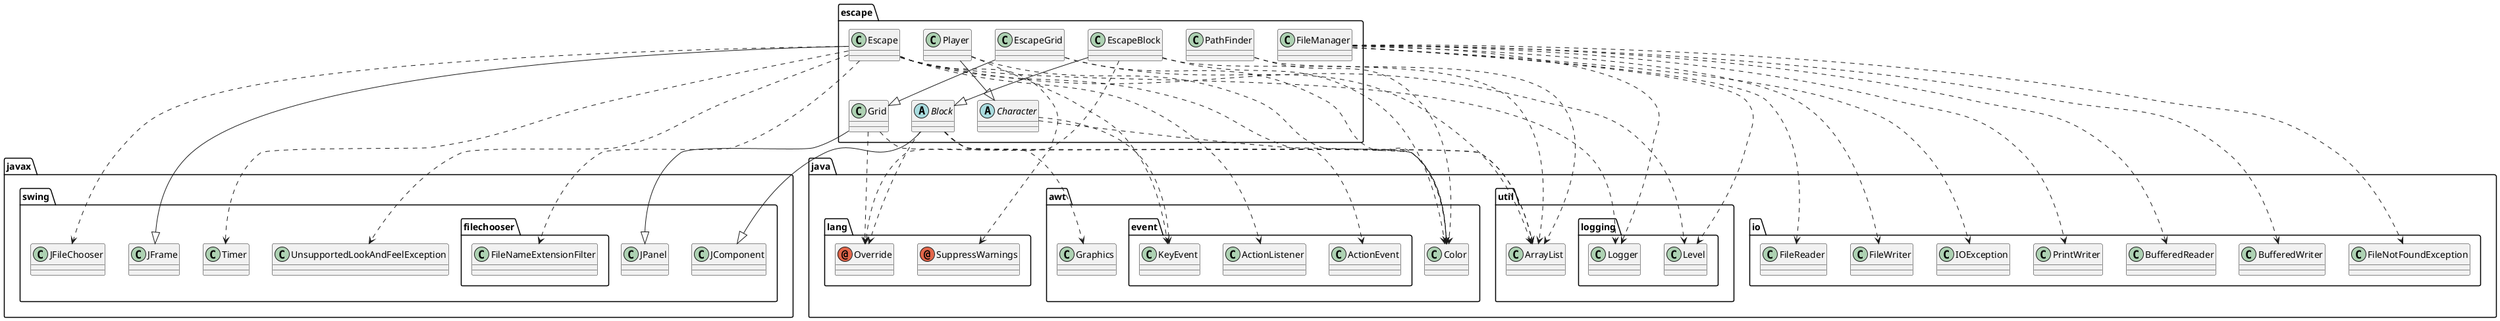 @startuml
abstract class escape.Block
abstract class escape.Character
annotation java.lang.Override
annotation java.lang.SuppressWarnings
class escape.Escape
class escape.EscapeBlock
class escape.EscapeGrid
class escape.FileManager
class escape.Grid
class escape.PathFinder
class escape.Player
class java.awt.Color
class java.awt.Graphics
class java.awt.event.ActionEvent
class java.awt.event.ActionListener
class java.awt.event.KeyEvent
class java.io.BufferedReader
class java.io.BufferedWriter
class java.io.FileNotFoundException
class java.io.FileReader
class java.io.FileWriter
class java.io.IOException
class java.io.PrintWriter
class java.util.ArrayList
class java.util.logging.Level
class java.util.logging.Logger
class javax.swing.JComponent
class javax.swing.JFileChooser
class javax.swing.JFrame
class javax.swing.JPanel
class javax.swing.Timer
class javax.swing.UnsupportedLookAndFeelException
class javax.swing.filechooser.FileNameExtensionFilter
escape.Block ..> java.lang.Override
escape.Block ..> java.awt.Color
escape.Block ..> java.awt.Graphics
escape.Block ..> java.util.ArrayList
escape.Block --|> javax.swing.JComponent
escape.Character ..> java.awt.Color
escape.Character ..> java.awt.event.KeyEvent
escape.Escape ..> java.lang.SuppressWarnings
escape.Escape ..> java.awt.event.ActionEvent
escape.Escape ..> java.awt.event.ActionListener
escape.Escape ..> java.util.logging.Level
escape.Escape ..> java.util.logging.Logger
escape.Escape ..> javax.swing.JFileChooser
escape.Escape --|> javax.swing.JFrame
escape.Escape ..> javax.swing.Timer
escape.Escape ..> javax.swing.UnsupportedLookAndFeelException
escape.Escape ..> javax.swing.filechooser.FileNameExtensionFilter
escape.EscapeBlock --|> escape.Block
escape.EscapeBlock ..> java.lang.Override
escape.EscapeBlock ..> java.awt.Color
escape.EscapeBlock ..> java.util.ArrayList
escape.EscapeGrid --|> escape.Grid
escape.EscapeGrid ..> java.awt.Color
escape.EscapeGrid ..> java.util.ArrayList
escape.FileManager ..> java.io.BufferedReader
escape.FileManager ..> java.io.BufferedWriter
escape.FileManager ..> java.io.FileNotFoundException
escape.FileManager ..> java.io.FileReader
escape.FileManager ..> java.io.FileWriter
escape.FileManager ..> java.io.IOException
escape.FileManager ..> java.io.PrintWriter
escape.FileManager ..> java.util.logging.Level
escape.FileManager ..> java.util.logging.Logger
escape.Grid ..> java.lang.Override
escape.Grid ..> java.util.ArrayList
escape.Grid --|> javax.swing.JPanel
escape.PathFinder ..> java.awt.Color
escape.PathFinder ..> java.util.ArrayList
escape.Player --|> escape.Character
escape.Player ..> java.awt.Color
escape.Player ..> java.awt.event.KeyEvent
@enduml